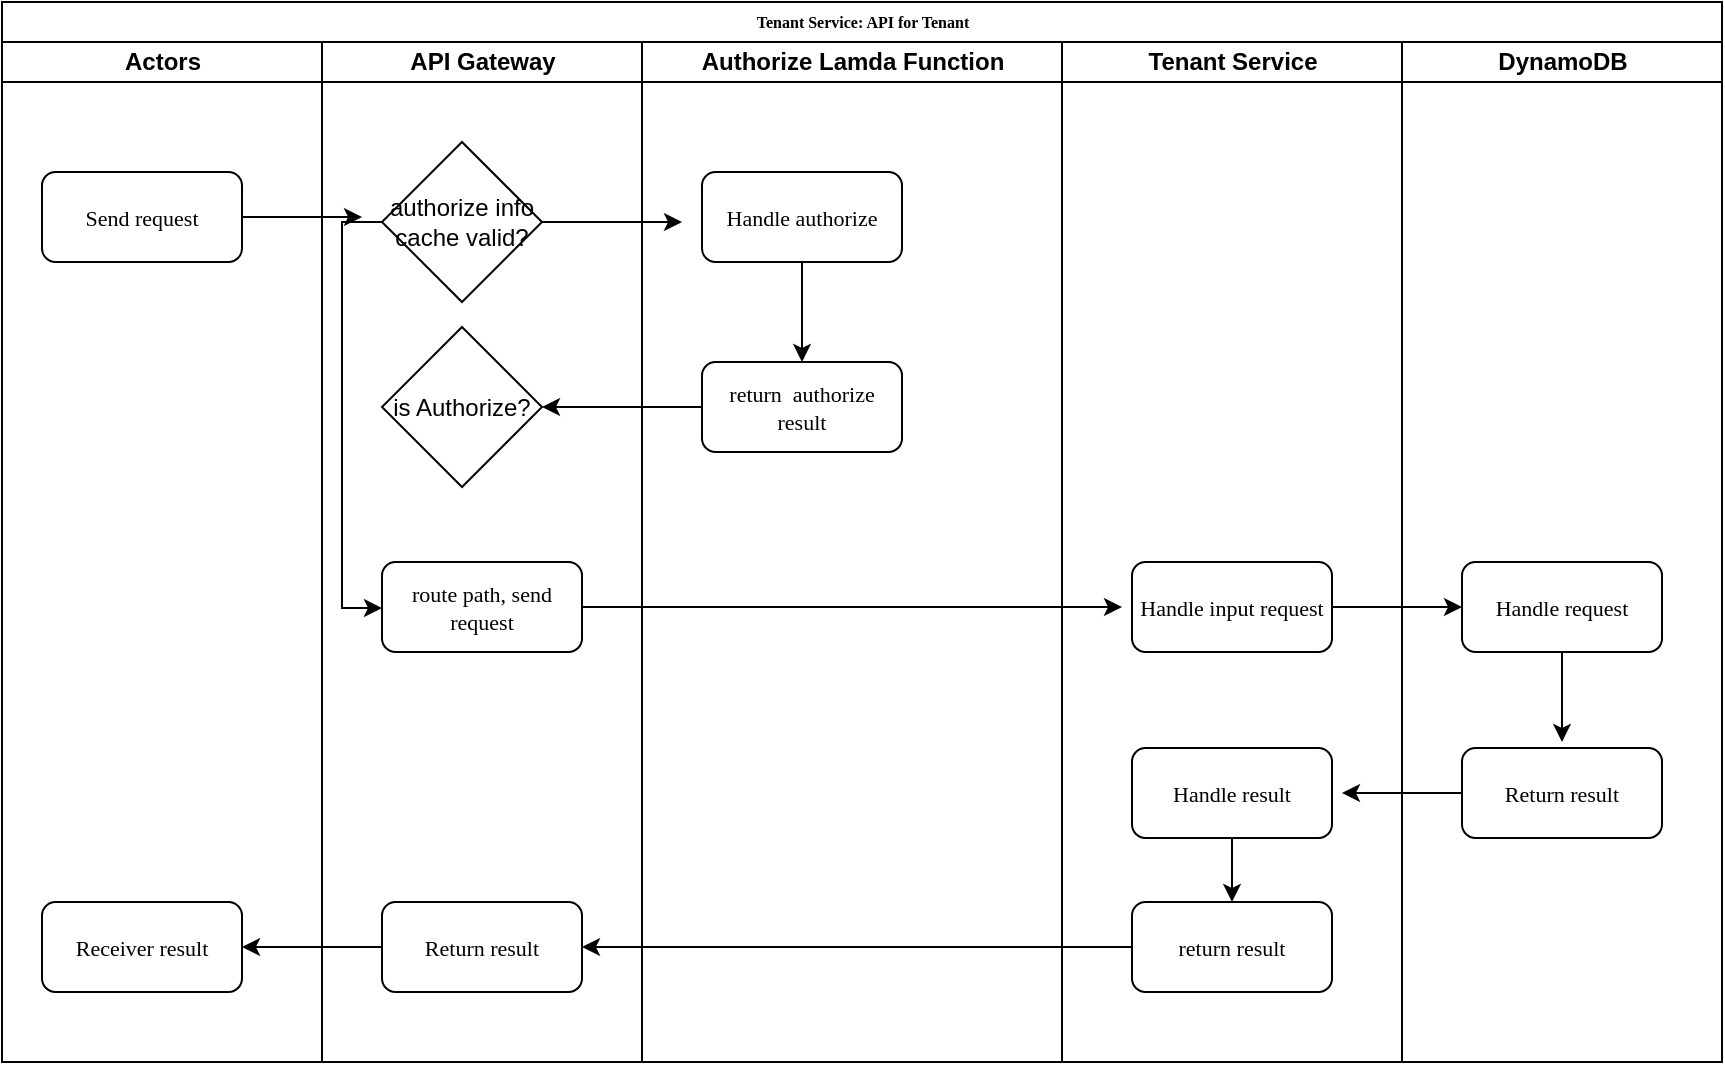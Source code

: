<mxfile version="22.1.3" type="github">
  <diagram name="Page-1" id="74e2e168-ea6b-b213-b513-2b3c1d86103e">
    <mxGraphModel dx="1050" dy="523" grid="0" gridSize="10" guides="1" tooltips="1" connect="1" arrows="1" fold="1" page="1" pageScale="1" pageWidth="1100" pageHeight="850" background="none" math="0" shadow="0">
      <root>
        <mxCell id="0" />
        <mxCell id="1" parent="0" />
        <mxCell id="77e6c97f196da883-1" value="Tenant Service: API for Tenant" style="swimlane;html=1;childLayout=stackLayout;startSize=20;rounded=0;shadow=0;labelBackgroundColor=none;strokeWidth=1;fontFamily=Verdana;fontSize=8;align=center;" parent="1" vertex="1">
          <mxGeometry x="30" y="30" width="860" height="530" as="geometry" />
        </mxCell>
        <mxCell id="77e6c97f196da883-2" value="Actors" style="swimlane;html=1;startSize=20;" parent="77e6c97f196da883-1" vertex="1">
          <mxGeometry y="20" width="160" height="510" as="geometry" />
        </mxCell>
        <mxCell id="5Vi3VOvimNyJj6Njxke3-18" style="edgeStyle=orthogonalEdgeStyle;rounded=0;orthogonalLoop=1;jettySize=auto;html=1;" edge="1" parent="77e6c97f196da883-2" source="77e6c97f196da883-8">
          <mxGeometry relative="1" as="geometry">
            <mxPoint x="180" y="87.5" as="targetPoint" />
          </mxGeometry>
        </mxCell>
        <mxCell id="77e6c97f196da883-8" value="&lt;font style=&quot;font-size: 11px;&quot;&gt;Send request&lt;/font&gt;" style="rounded=1;whiteSpace=wrap;html=1;shadow=0;labelBackgroundColor=none;strokeWidth=1;fontFamily=Verdana;fontSize=8;align=center;" parent="77e6c97f196da883-2" vertex="1">
          <mxGeometry x="20" y="65" width="100" height="45" as="geometry" />
        </mxCell>
        <mxCell id="5Vi3VOvimNyJj6Njxke3-16" value="&lt;font style=&quot;font-size: 11px;&quot;&gt;Receiver result&lt;/font&gt;" style="rounded=1;whiteSpace=wrap;html=1;shadow=0;labelBackgroundColor=none;strokeWidth=1;fontFamily=Verdana;fontSize=8;align=center;" vertex="1" parent="77e6c97f196da883-2">
          <mxGeometry x="20" y="430" width="100" height="45" as="geometry" />
        </mxCell>
        <mxCell id="77e6c97f196da883-3" value="API Gateway" style="swimlane;html=1;startSize=20;" parent="77e6c97f196da883-1" vertex="1">
          <mxGeometry x="160" y="20" width="160" height="510" as="geometry" />
        </mxCell>
        <mxCell id="5Vi3VOvimNyJj6Njxke3-19" style="edgeStyle=orthogonalEdgeStyle;rounded=0;orthogonalLoop=1;jettySize=auto;html=1;" edge="1" parent="77e6c97f196da883-3" source="5Vi3VOvimNyJj6Njxke3-4">
          <mxGeometry relative="1" as="geometry">
            <mxPoint x="180" y="90" as="targetPoint" />
          </mxGeometry>
        </mxCell>
        <mxCell id="5Vi3VOvimNyJj6Njxke3-20" style="edgeStyle=orthogonalEdgeStyle;rounded=0;orthogonalLoop=1;jettySize=auto;html=1;" edge="1" parent="77e6c97f196da883-3" source="5Vi3VOvimNyJj6Njxke3-4" target="5Vi3VOvimNyJj6Njxke3-7">
          <mxGeometry relative="1" as="geometry">
            <Array as="points">
              <mxPoint x="10" y="90" />
              <mxPoint x="10" y="283" />
            </Array>
          </mxGeometry>
        </mxCell>
        <mxCell id="5Vi3VOvimNyJj6Njxke3-4" value="authorize info cache valid?" style="rhombus;whiteSpace=wrap;html=1;" vertex="1" parent="77e6c97f196da883-3">
          <mxGeometry x="30" y="50" width="80" height="80" as="geometry" />
        </mxCell>
        <mxCell id="5Vi3VOvimNyJj6Njxke3-23" style="edgeStyle=orthogonalEdgeStyle;rounded=0;orthogonalLoop=1;jettySize=auto;html=1;" edge="1" parent="77e6c97f196da883-3" source="5Vi3VOvimNyJj6Njxke3-7">
          <mxGeometry relative="1" as="geometry">
            <mxPoint x="400" y="282.5" as="targetPoint" />
          </mxGeometry>
        </mxCell>
        <mxCell id="5Vi3VOvimNyJj6Njxke3-7" value="&lt;font style=&quot;font-size: 11px;&quot;&gt;route path, send request&lt;/font&gt;" style="rounded=1;whiteSpace=wrap;html=1;shadow=0;labelBackgroundColor=none;strokeWidth=1;fontFamily=Verdana;fontSize=8;align=center;" vertex="1" parent="77e6c97f196da883-3">
          <mxGeometry x="30" y="260" width="100" height="45" as="geometry" />
        </mxCell>
        <mxCell id="5Vi3VOvimNyJj6Njxke3-8" value="is Authorize?" style="rhombus;whiteSpace=wrap;html=1;" vertex="1" parent="77e6c97f196da883-3">
          <mxGeometry x="30" y="142.5" width="80" height="80" as="geometry" />
        </mxCell>
        <mxCell id="5Vi3VOvimNyJj6Njxke3-15" value="&lt;font style=&quot;font-size: 11px;&quot;&gt;Return result&lt;/font&gt;" style="rounded=1;whiteSpace=wrap;html=1;shadow=0;labelBackgroundColor=none;strokeWidth=1;fontFamily=Verdana;fontSize=8;align=center;" vertex="1" parent="77e6c97f196da883-3">
          <mxGeometry x="30" y="430" width="100" height="45" as="geometry" />
        </mxCell>
        <mxCell id="77e6c97f196da883-4" value="Authorize Lamda Function" style="swimlane;html=1;startSize=20;" parent="77e6c97f196da883-1" vertex="1">
          <mxGeometry x="320" y="20" width="210" height="510" as="geometry" />
        </mxCell>
        <mxCell id="5Vi3VOvimNyJj6Njxke3-21" style="edgeStyle=orthogonalEdgeStyle;rounded=0;orthogonalLoop=1;jettySize=auto;html=1;entryX=0.5;entryY=0;entryDx=0;entryDy=0;" edge="1" parent="77e6c97f196da883-4" source="5Vi3VOvimNyJj6Njxke3-5" target="5Vi3VOvimNyJj6Njxke3-6">
          <mxGeometry relative="1" as="geometry" />
        </mxCell>
        <mxCell id="5Vi3VOvimNyJj6Njxke3-5" value="&lt;span style=&quot;font-size: 11px;&quot;&gt;Handle authorize&lt;/span&gt;" style="rounded=1;whiteSpace=wrap;html=1;shadow=0;labelBackgroundColor=none;strokeWidth=1;fontFamily=Verdana;fontSize=8;align=center;" vertex="1" parent="77e6c97f196da883-4">
          <mxGeometry x="30" y="65" width="100" height="45" as="geometry" />
        </mxCell>
        <mxCell id="5Vi3VOvimNyJj6Njxke3-6" value="&lt;span style=&quot;font-size: 11px;&quot;&gt;return&amp;nbsp; authorize result&lt;/span&gt;" style="rounded=1;whiteSpace=wrap;html=1;shadow=0;labelBackgroundColor=none;strokeWidth=1;fontFamily=Verdana;fontSize=8;align=center;" vertex="1" parent="77e6c97f196da883-4">
          <mxGeometry x="30" y="160" width="100" height="45" as="geometry" />
        </mxCell>
        <mxCell id="77e6c97f196da883-5" value="Tenant Service" style="swimlane;html=1;startSize=20;" parent="77e6c97f196da883-1" vertex="1">
          <mxGeometry x="530" y="20" width="170" height="510" as="geometry" />
        </mxCell>
        <mxCell id="5Vi3VOvimNyJj6Njxke3-9" value="&lt;font style=&quot;font-size: 11px;&quot;&gt;Handle input request&lt;/font&gt;" style="rounded=1;whiteSpace=wrap;html=1;shadow=0;labelBackgroundColor=none;strokeWidth=1;fontFamily=Verdana;fontSize=8;align=center;" vertex="1" parent="77e6c97f196da883-5">
          <mxGeometry x="35" y="260" width="100" height="45" as="geometry" />
        </mxCell>
        <mxCell id="5Vi3VOvimNyJj6Njxke3-28" style="edgeStyle=orthogonalEdgeStyle;rounded=0;orthogonalLoop=1;jettySize=auto;html=1;entryX=0.5;entryY=0;entryDx=0;entryDy=0;" edge="1" parent="77e6c97f196da883-5" source="5Vi3VOvimNyJj6Njxke3-14" target="5Vi3VOvimNyJj6Njxke3-26">
          <mxGeometry relative="1" as="geometry" />
        </mxCell>
        <mxCell id="5Vi3VOvimNyJj6Njxke3-14" value="&lt;font style=&quot;font-size: 11px;&quot;&gt;Handle result&lt;/font&gt;" style="rounded=1;whiteSpace=wrap;html=1;shadow=0;labelBackgroundColor=none;strokeWidth=1;fontFamily=Verdana;fontSize=8;align=center;" vertex="1" parent="77e6c97f196da883-5">
          <mxGeometry x="35" y="353" width="100" height="45" as="geometry" />
        </mxCell>
        <mxCell id="5Vi3VOvimNyJj6Njxke3-26" value="&lt;font style=&quot;font-size: 11px;&quot;&gt;return result&lt;/font&gt;" style="rounded=1;whiteSpace=wrap;html=1;shadow=0;labelBackgroundColor=none;strokeWidth=1;fontFamily=Verdana;fontSize=8;align=center;" vertex="1" parent="77e6c97f196da883-5">
          <mxGeometry x="35" y="430" width="100" height="45" as="geometry" />
        </mxCell>
        <mxCell id="5Vi3VOvimNyJj6Njxke3-10" value="DynamoDB" style="swimlane;html=1;startSize=20;" vertex="1" parent="77e6c97f196da883-1">
          <mxGeometry x="700" y="20" width="160" height="510" as="geometry" />
        </mxCell>
        <mxCell id="5Vi3VOvimNyJj6Njxke3-25" style="edgeStyle=orthogonalEdgeStyle;rounded=0;orthogonalLoop=1;jettySize=auto;html=1;" edge="1" parent="5Vi3VOvimNyJj6Njxke3-10" source="5Vi3VOvimNyJj6Njxke3-11">
          <mxGeometry relative="1" as="geometry">
            <mxPoint x="80" y="350" as="targetPoint" />
          </mxGeometry>
        </mxCell>
        <mxCell id="5Vi3VOvimNyJj6Njxke3-11" value="&lt;font style=&quot;font-size: 11px;&quot;&gt;Handle request&lt;/font&gt;" style="rounded=1;whiteSpace=wrap;html=1;shadow=0;labelBackgroundColor=none;strokeWidth=1;fontFamily=Verdana;fontSize=8;align=center;" vertex="1" parent="5Vi3VOvimNyJj6Njxke3-10">
          <mxGeometry x="30" y="260" width="100" height="45" as="geometry" />
        </mxCell>
        <mxCell id="5Vi3VOvimNyJj6Njxke3-27" style="edgeStyle=orthogonalEdgeStyle;rounded=0;orthogonalLoop=1;jettySize=auto;html=1;" edge="1" parent="5Vi3VOvimNyJj6Njxke3-10" source="5Vi3VOvimNyJj6Njxke3-13">
          <mxGeometry relative="1" as="geometry">
            <mxPoint x="-30" y="375.5" as="targetPoint" />
          </mxGeometry>
        </mxCell>
        <mxCell id="5Vi3VOvimNyJj6Njxke3-13" value="&lt;font style=&quot;font-size: 11px;&quot;&gt;Return result&lt;/font&gt;" style="rounded=1;whiteSpace=wrap;html=1;shadow=0;labelBackgroundColor=none;strokeWidth=1;fontFamily=Verdana;fontSize=8;align=center;" vertex="1" parent="5Vi3VOvimNyJj6Njxke3-10">
          <mxGeometry x="30" y="353" width="100" height="45" as="geometry" />
        </mxCell>
        <mxCell id="5Vi3VOvimNyJj6Njxke3-22" style="edgeStyle=orthogonalEdgeStyle;rounded=0;orthogonalLoop=1;jettySize=auto;html=1;entryX=1;entryY=0.5;entryDx=0;entryDy=0;" edge="1" parent="77e6c97f196da883-1" source="5Vi3VOvimNyJj6Njxke3-6" target="5Vi3VOvimNyJj6Njxke3-8">
          <mxGeometry relative="1" as="geometry" />
        </mxCell>
        <mxCell id="5Vi3VOvimNyJj6Njxke3-24" style="edgeStyle=orthogonalEdgeStyle;rounded=0;orthogonalLoop=1;jettySize=auto;html=1;entryX=0;entryY=0.5;entryDx=0;entryDy=0;" edge="1" parent="77e6c97f196da883-1" source="5Vi3VOvimNyJj6Njxke3-9" target="5Vi3VOvimNyJj6Njxke3-11">
          <mxGeometry relative="1" as="geometry" />
        </mxCell>
        <mxCell id="5Vi3VOvimNyJj6Njxke3-29" style="edgeStyle=orthogonalEdgeStyle;rounded=0;orthogonalLoop=1;jettySize=auto;html=1;entryX=1;entryY=0.5;entryDx=0;entryDy=0;" edge="1" parent="77e6c97f196da883-1" source="5Vi3VOvimNyJj6Njxke3-26" target="5Vi3VOvimNyJj6Njxke3-15">
          <mxGeometry relative="1" as="geometry" />
        </mxCell>
        <mxCell id="5Vi3VOvimNyJj6Njxke3-30" style="edgeStyle=orthogonalEdgeStyle;rounded=0;orthogonalLoop=1;jettySize=auto;html=1;entryX=1;entryY=0.5;entryDx=0;entryDy=0;" edge="1" parent="77e6c97f196da883-1" source="5Vi3VOvimNyJj6Njxke3-15" target="5Vi3VOvimNyJj6Njxke3-16">
          <mxGeometry relative="1" as="geometry" />
        </mxCell>
      </root>
    </mxGraphModel>
  </diagram>
</mxfile>
